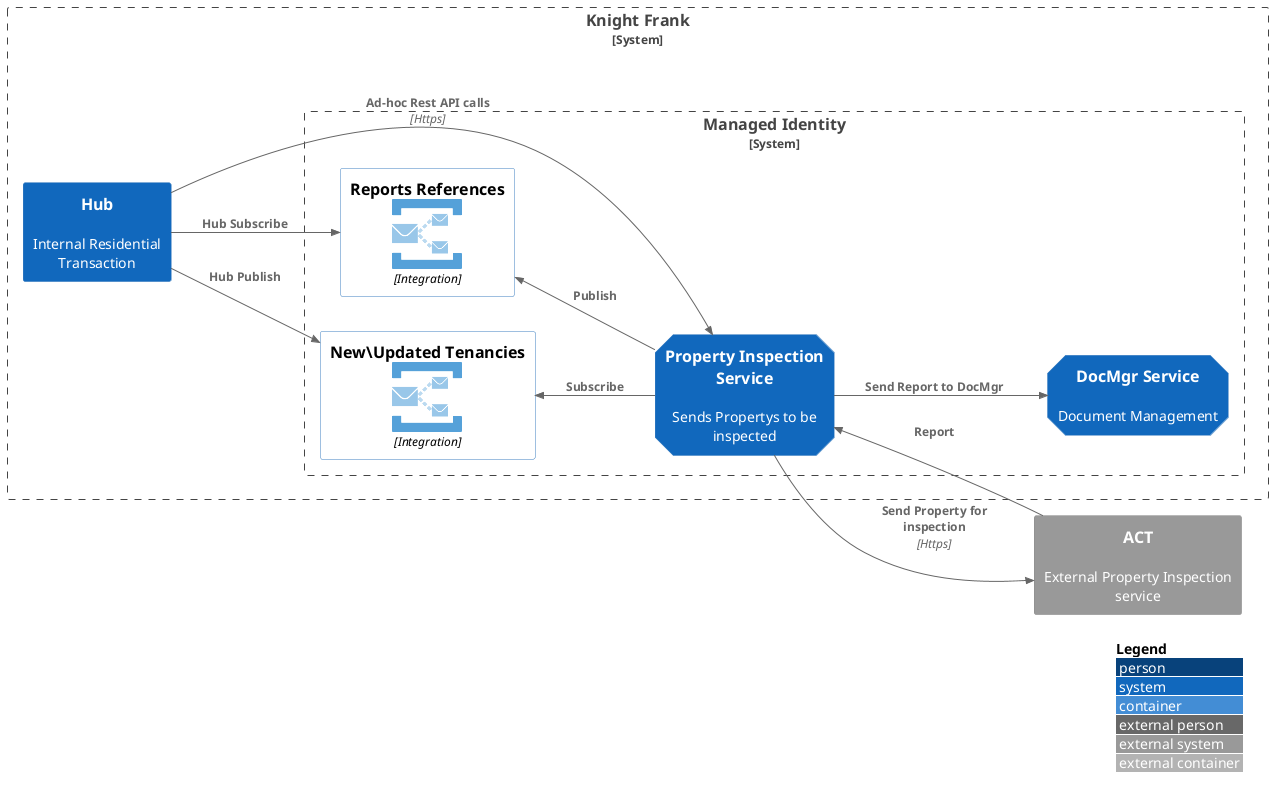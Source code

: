 @startuml System
!include <C4/C4_Container>
!include <azure/AzureCommon>
!include <azure/Integration/AzureServiceBusTopic>

LAYOUT_WITH_LEGEND()
LAYOUT_LEFT_RIGHT()

AddElementTag("microService", $shape=EightSidedShape(), $fontColor="white", $legendText="micro service\neight sided")
AddElementTag("storage", $shape=RoundedBoxShape(), $fontColor="white")


System_Boundary(c1, "Knight Frank") {
    System(hub, "Hub", "Internal Residential Transaction")

    System_Boundary(auth, "Managed Identity") {
        AzureServiceBusTopic(to, "New\Updated Tenancies", "Integration")
        AzureServiceBusTopic(from, "Reports References", "Integration")

        System(app, "Property Inspection Service", "Sends Propertys to be inspected", $tags = "microService")  
        System(doc, "DocMgr Service", "Document Management", $tags = "microService")
    }
}

System_Ext(svc, "ACT", "External Property Inspection service")

Rel(hub, to, "Hub Publish")
Rel(hub, from, "Hub Subscribe")
Rel_U(app, from, "Publish")
Rel_U(app, to, "Subscribe")

Rel(hub, app, "Ad-hoc Rest API calls", "Https")
Rel(app, svc, "Send Property for inspection", "Https")
Rel(app, doc, "Send Report to DocMgr")
Rel(svc, app, "Report")

@enduml